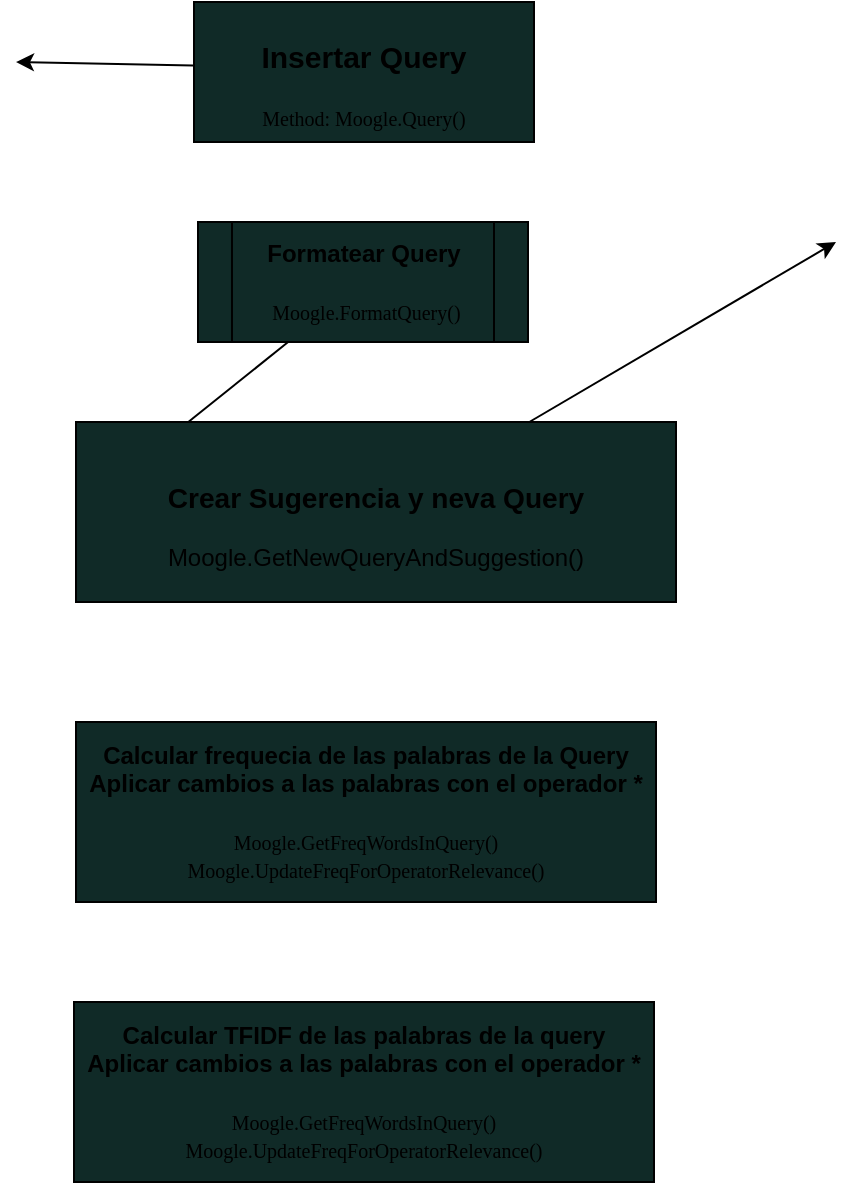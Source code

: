 <mxfile>
    <diagram id="vh_8QeGLl6f2qPdF1J0y" name="Flujo general">
        <mxGraphModel dx="873" dy="442" grid="1" gridSize="10" guides="1" tooltips="1" connect="1" arrows="1" fold="1" page="1" pageScale="1" pageWidth="827" pageHeight="1169" background="#ffffff" math="0" shadow="0">
            <root>
                <mxCell id="0"/>
                <mxCell id="1" parent="0"/>
                <mxCell id="22" style="edgeStyle=none;html=1;exitX=1;exitY=0.5;exitDx=0;exitDy=0;" parent="1" source="2" edge="1">
                    <mxGeometry relative="1" as="geometry">
                        <mxPoint x="240" y="60" as="targetPoint"/>
                    </mxGeometry>
                </mxCell>
                <mxCell id="2" value="&lt;h3&gt;&lt;font style=&quot;font-size: 15px&quot;&gt;Insertar Query&lt;/font&gt;&lt;/h3&gt;&lt;font style=&quot;font-size: 10px&quot; face=&quot;Georgia&quot;&gt;Method: Moogle.Query()&lt;/font&gt;" style="rounded=0;whiteSpace=wrap;html=1;fillColor=#102A27;" parent="1" vertex="1">
                    <mxGeometry x="329" y="30" width="170" height="70" as="geometry"/>
                </mxCell>
                <mxCell id="23" style="edgeStyle=none;html=1;entryX=0;entryY=0.5;entryDx=0;entryDy=0;" parent="1" source="3" target="12" edge="1">
                    <mxGeometry relative="1" as="geometry"/>
                </mxCell>
                <mxCell id="3" value="&lt;b&gt;Formatear Query&lt;/b&gt;&lt;br&gt;&lt;br&gt;&lt;font face=&quot;Georgia&quot; style=&quot;font-size: 10px&quot;&gt;&amp;nbsp;&lt;font&gt;Moogle.FormatQuery()&lt;/font&gt;&lt;/font&gt;" style="shape=process;whiteSpace=wrap;html=1;backgroundOutline=1;fillColor=#102A27;" parent="1" vertex="1">
                    <mxGeometry x="331" y="140" width="165" height="60" as="geometry"/>
                </mxCell>
                <mxCell id="42" style="edgeStyle=none;html=1;fontFamily=Georgia;fontSize=12;" parent="1" source="12" edge="1">
                    <mxGeometry relative="1" as="geometry">
                        <mxPoint x="650" y="150" as="targetPoint"/>
                    </mxGeometry>
                </mxCell>
                <mxCell id="12" value="&lt;h3&gt;Crear Sugerencia y neva Query&lt;/h3&gt;&lt;div&gt;Moogle.GetNewQueryAndSuggestion()&lt;/div&gt;" style="rounded=0;whiteSpace=wrap;html=1;fillColor=#102A27;" parent="1" vertex="1">
                    <mxGeometry x="270" y="240" width="300" height="90" as="geometry"/>
                </mxCell>
                <mxCell id="24" value="&lt;b&gt;Calcular frequecia de las palabras de la Query&lt;br&gt;Aplicar cambios a las palabras con el operador *&lt;br&gt;&lt;/b&gt;&lt;font style=&quot;font-size: 10px&quot; face=&quot;Georgia&quot;&gt;&lt;br&gt;Moogle.GetFreqWordsInQuery()&lt;br&gt;Moogle.UpdateFreqForOperatorRelevance()&lt;/font&gt;" style="rounded=0;whiteSpace=wrap;html=1;fillColor=#102A27;" parent="1" vertex="1">
                    <mxGeometry x="270" y="390" width="290" height="90" as="geometry"/>
                </mxCell>
                <mxCell id="45" value="&lt;b&gt;Calcular TFIDF de las palabras de la query&lt;br&gt;Aplicar cambios a las palabras con el operador *&lt;br&gt;&lt;/b&gt;&lt;font style=&quot;font-size: 10px&quot; face=&quot;Georgia&quot;&gt;&lt;br&gt;Moogle.GetFreqWordsInQuery()&lt;br&gt;Moogle.UpdateFreqForOperatorRelevance()&lt;/font&gt;" style="rounded=0;whiteSpace=wrap;html=1;fillColor=#102A27;" parent="1" vertex="1">
                    <mxGeometry x="269" y="530" width="290" height="90" as="geometry"/>
                </mxCell>
            </root>
        </mxGraphModel>
    </diagram>
    <diagram id="iNwbFbK7lCtSJP8T7RhE" name="NewQueryAndSuggestion">
        <mxGraphModel dx="873" dy="442" grid="1" gridSize="11" guides="1" tooltips="1" connect="1" arrows="1" fold="1" page="1" pageScale="1" pageWidth="827" pageHeight="1169" background="#ffffff" math="0" shadow="0">
            <root>
                <mxCell id="GsC38bFgl1hyJlKp3Ual-0"/>
                <mxCell id="GsC38bFgl1hyJlKp3Ual-1" parent="GsC38bFgl1hyJlKp3Ual-0"/>
                <mxCell id="GsC38bFgl1hyJlKp3Ual-15" style="edgeStyle=none;html=1;entryX=0.5;entryY=0;entryDx=0;entryDy=0;strokeColor=#000000;" parent="GsC38bFgl1hyJlKp3Ual-1" source="GsC38bFgl1hyJlKp3Ual-2" target="GsC38bFgl1hyJlKp3Ual-3" edge="1">
                    <mxGeometry relative="1" as="geometry"/>
                </mxCell>
                <mxCell id="GsC38bFgl1hyJlKp3Ual-2" value="&lt;b&gt;Query Formateada&lt;/b&gt;" style="ellipse;whiteSpace=wrap;html=1;fillColor=#1ba1e2;fontColor=#ffffff;strokeColor=#006EAF;" parent="GsC38bFgl1hyJlKp3Ual-1" vertex="1">
                    <mxGeometry x="330" y="11" width="120" height="80" as="geometry"/>
                </mxCell>
                <mxCell id="GsC38bFgl1hyJlKp3Ual-18" style="edgeStyle=none;html=1;entryX=0.503;entryY=0.1;entryDx=0;entryDy=0;entryPerimeter=0;fontColor=#CC0000;strokeColor=#000000;" parent="GsC38bFgl1hyJlKp3Ual-1" source="GsC38bFgl1hyJlKp3Ual-3" target="GsC38bFgl1hyJlKp3Ual-17" edge="1">
                    <mxGeometry relative="1" as="geometry"/>
                </mxCell>
                <mxCell id="GsC38bFgl1hyJlKp3Ual-3" value="Divido el string en partes picando por los espacios en blanco" style="shape=process;whiteSpace=wrap;html=1;backgroundOutline=1;fillColor=#1ba1e2;fontColor=#ffffff;strokeColor=#006EAF;" parent="GsC38bFgl1hyJlKp3Ual-1" vertex="1">
                    <mxGeometry x="330" y="121" width="120" height="71" as="geometry"/>
                </mxCell>
                <mxCell id="GsC38bFgl1hyJlKp3Ual-67" style="edgeStyle=none;html=1;entryX=-0.012;entryY=0.348;entryDx=0;entryDy=0;fontFamily=Helvetica;fontSize=12;fontColor=#ffffff;strokeColor=#000000;entryPerimeter=0;exitX=0.921;exitY=0.491;exitDx=0;exitDy=0;exitPerimeter=0;" parent="GsC38bFgl1hyJlKp3Ual-1" source="GsC38bFgl1hyJlKp3Ual-17" target="GsC38bFgl1hyJlKp3Ual-24" edge="1">
                    <mxGeometry relative="1" as="geometry"/>
                </mxCell>
                <mxCell id="GsC38bFgl1hyJlKp3Ual-17" value="Es una palabra u&amp;nbsp;operadores?" style="ellipse;shape=cloud;whiteSpace=wrap;html=1;fontColor=#ffffff;fillColor=#1ba1e2;strokeColor=#006EAF;" parent="GsC38bFgl1hyJlKp3Ual-1" vertex="1">
                    <mxGeometry x="330" y="209" width="120" height="80" as="geometry"/>
                </mxCell>
                <mxCell id="GsC38bFgl1hyJlKp3Ual-24" value="Add a la Sugerencia y a la nueva Query" style="whiteSpace=wrap;html=1;align=center;verticalAlign=middle;treeFolding=1;treeMoving=1;newEdgeStyle={&quot;edgeStyle&quot;:&quot;elbowEdgeStyle&quot;,&quot;startArrow&quot;:&quot;none&quot;,&quot;endArrow&quot;:&quot;none&quot;};fontColor=#ffffff;strokeColor=#2D7600;strokeWidth=2;fillColor=#60a917;" parent="GsC38bFgl1hyJlKp3Ual-1" vertex="1">
                    <mxGeometry x="616" y="229" width="100" height="60" as="geometry"/>
                </mxCell>
                <mxCell id="GsC38bFgl1hyJlKp3Ual-45" value="" style="endArrow=classic;html=1;fontSize=17;fontColor=#0E00CC;strokeColor=#000000;exitX=0.55;exitY=0.95;exitDx=0;exitDy=0;exitPerimeter=0;entryX=0.625;entryY=0.2;entryDx=0;entryDy=0;entryPerimeter=0;" parent="GsC38bFgl1hyJlKp3Ual-1" source="GsC38bFgl1hyJlKp3Ual-17" target="GsC38bFgl1hyJlKp3Ual-53" edge="1">
                    <mxGeometry relative="1" as="geometry">
                        <mxPoint x="397" y="289" as="sourcePoint"/>
                        <mxPoint x="264.2" y="333.5" as="targetPoint"/>
                        <Array as="points"/>
                    </mxGeometry>
                </mxCell>
                <mxCell id="GsC38bFgl1hyJlKp3Ual-46" value="PALABRA" style="edgeLabel;resizable=0;html=1;align=center;verticalAlign=middle;labelBackgroundColor=#FEFAFF;fontSize=17;fontColor=#0E00CC;strokeColor=default;strokeWidth=4;fillColor=#000000;" parent="GsC38bFgl1hyJlKp3Ual-45" connectable="0" vertex="1">
                    <mxGeometry relative="1" as="geometry">
                        <mxPoint x="-5" y="-3" as="offset"/>
                    </mxGeometry>
                </mxCell>
                <mxCell id="GsC38bFgl1hyJlKp3Ual-65" value="OPERADORES" style="edgeLabel;resizable=0;html=1;align=center;verticalAlign=middle;labelBackgroundColor=#FEFAFF;fontSize=17;fontColor=#0E00CC;strokeColor=default;strokeWidth=4;fillColor=#000000;" parent="GsC38bFgl1hyJlKp3Ual-45" connectable="0" vertex="1">
                    <mxGeometry relative="1" as="geometry">
                        <mxPoint x="122" y="-68" as="offset"/>
                    </mxGeometry>
                </mxCell>
                <mxCell id="GsC38bFgl1hyJlKp3Ual-70" value="POCAS APARICIONES" style="edgeLabel;resizable=0;html=1;align=center;verticalAlign=middle;labelBackgroundColor=#FEFAFF;fontSize=17;fontColor=#0E00CC;strokeColor=default;strokeWidth=4;fillColor=#000000;" parent="GsC38bFgl1hyJlKp3Ual-45" connectable="0" vertex="1">
                    <mxGeometry relative="1" as="geometry">
                        <mxPoint x="-219" y="218" as="offset"/>
                    </mxGeometry>
                </mxCell>
                <mxCell id="GsC38bFgl1hyJlKp3Ual-71" value="SI" style="edgeLabel;resizable=0;html=1;align=center;verticalAlign=middle;labelBackgroundColor=#FEFAFF;fontSize=17;fontColor=#0E00CC;strokeColor=default;strokeWidth=4;fillColor=#000000;" parent="GsC38bFgl1hyJlKp3Ual-45" connectable="0" vertex="1">
                    <mxGeometry relative="1" as="geometry">
                        <mxPoint x="-142" y="64" as="offset"/>
                    </mxGeometry>
                </mxCell>
                <mxCell id="GsC38bFgl1hyJlKp3Ual-72" value="NO" style="edgeLabel;resizable=0;html=1;align=center;verticalAlign=middle;labelBackgroundColor=#FEFAFF;fontSize=17;fontColor=#0E00CC;strokeColor=default;strokeWidth=4;fillColor=#000000;" parent="GsC38bFgl1hyJlKp3Ual-45" connectable="0" vertex="1">
                    <mxGeometry relative="1" as="geometry">
                        <mxPoint x="122" y="64" as="offset"/>
                    </mxGeometry>
                </mxCell>
                <mxCell id="GsC38bFgl1hyJlKp3Ual-53" value="Aparecen en los documentos?" style="ellipse;shape=cloud;whiteSpace=wrap;html=1;fontColor=#ffffff;fillColor=#60a917;strokeColor=#2D7600;" parent="GsC38bFgl1hyJlKp3Ual-1" vertex="1">
                    <mxGeometry x="319" y="341" width="120" height="80" as="geometry"/>
                </mxCell>
                <mxCell id="GsC38bFgl1hyJlKp3Ual-57" value="" style="endArrow=classic;html=1;fontFamily=Helvetica;fontSize=12;fontColor=#ffffff;strokeColor=#000000;entryX=0.5;entryY=0;entryDx=0;entryDy=0;" parent="GsC38bFgl1hyJlKp3Ual-1" edge="1">
                    <mxGeometry relative="1" as="geometry">
                        <mxPoint x="429" y="380.66" as="sourcePoint"/>
                        <mxPoint x="642.5" y="440.0" as="targetPoint"/>
                        <Array as="points">
                            <mxPoint x="644" y="381"/>
                        </Array>
                    </mxGeometry>
                </mxCell>
                <mxCell id="GsC38bFgl1hyJlKp3Ual-82" style="edgeStyle=none;html=1;entryX=0.5;entryY=0;entryDx=0;entryDy=0;fontFamily=Helvetica;fontSize=12;fontColor=#FFFFFF;strokeColor=#000000;" parent="GsC38bFgl1hyJlKp3Ual-1" source="GsC38bFgl1hyJlKp3Ual-60" target="GsC38bFgl1hyJlKp3Ual-80" edge="1">
                    <mxGeometry relative="1" as="geometry"/>
                </mxCell>
                <mxCell id="GsC38bFgl1hyJlKp3Ual-60" value="Adding word&amp;nbsp;a la nuevaQuery" style="rounded=0;whiteSpace=wrap;html=1;fontFamily=Helvetica;fontSize=12;fontColor=#ffffff;strokeColor=#006EAF;fillColor=#1ba1e2;" parent="GsC38bFgl1hyJlKp3Ual-1" vertex="1">
                    <mxGeometry x="584" y="440" width="120" height="33" as="geometry"/>
                </mxCell>
                <mxCell id="GsC38bFgl1hyJlKp3Ual-68" style="edgeStyle=none;html=1;fontFamily=Helvetica;fontSize=12;fontColor=#ffffff;strokeColor=#000000;" parent="GsC38bFgl1hyJlKp3Ual-1" source="GsC38bFgl1hyJlKp3Ual-61" edge="1">
                    <mxGeometry relative="1" as="geometry">
                        <mxPoint x="170" y="616" as="targetPoint"/>
                    </mxGeometry>
                </mxCell>
                <mxCell id="GsC38bFgl1hyJlKp3Ual-61" value="Adding word&amp;nbsp;a la nueva Query" style="rounded=0;whiteSpace=wrap;html=1;fontFamily=Helvetica;fontSize=12;fontColor=#ffffff;strokeColor=#006EAF;fillColor=#1ba1e2;" parent="GsC38bFgl1hyJlKp3Ual-1" vertex="1">
                    <mxGeometry x="110" y="440" width="120" height="33" as="geometry"/>
                </mxCell>
                <mxCell id="GsC38bFgl1hyJlKp3Ual-62" value="" style="endArrow=classic;html=1;fontFamily=Helvetica;fontSize=12;fontColor=#ffffff;strokeColor=#000000;entryX=0.5;entryY=0;entryDx=0;entryDy=0;" parent="GsC38bFgl1hyJlKp3Ual-1" source="GsC38bFgl1hyJlKp3Ual-53" edge="1">
                    <mxGeometry relative="1" as="geometry">
                        <mxPoint x="-44" y="380.66" as="sourcePoint"/>
                        <mxPoint x="169.5" y="440" as="targetPoint"/>
                        <Array as="points">
                            <mxPoint x="170" y="381"/>
                        </Array>
                    </mxGeometry>
                </mxCell>
                <mxCell id="GsC38bFgl1hyJlKp3Ual-74" style="edgeStyle=none;html=1;fontFamily=Helvetica;fontSize=12;fontColor=#ffffff;strokeColor=#000000;" parent="GsC38bFgl1hyJlKp3Ual-1" source="GsC38bFgl1hyJlKp3Ual-73" edge="1">
                    <mxGeometry relative="1" as="geometry">
                        <mxPoint x="170" y="748" as="targetPoint"/>
                    </mxGeometry>
                </mxCell>
                <mxCell id="GsC38bFgl1hyJlKp3Ual-73" value="Busco Sinonimos en la base de datos" style="shape=process;whiteSpace=wrap;html=1;backgroundOutline=1;fontFamily=Helvetica;fontSize=12;fontColor=#ffffff;strokeColor=#A50040;fillColor=#d80073;" parent="GsC38bFgl1hyJlKp3Ual-1" vertex="1">
                    <mxGeometry x="110" y="616" width="120" height="66" as="geometry"/>
                </mxCell>
                <mxCell id="GsC38bFgl1hyJlKp3Ual-76" value="&lt;font color=&quot;#ffffff&quot;&gt;Añado sinonimos a la nueva Query&lt;/font&gt;" style="ellipse;whiteSpace=wrap;html=1;fontFamily=Helvetica;fontSize=12;fontColor=#000000;strokeColor=#BD7000;fillColor=#f0a30a;" parent="GsC38bFgl1hyJlKp3Ual-1" vertex="1">
                    <mxGeometry x="110" y="748" width="120" height="80" as="geometry"/>
                </mxCell>
                <mxCell id="GsC38bFgl1hyJlKp3Ual-79" value="" style="endArrow=classic;html=1;fontFamily=Helvetica;fontSize=12;fontColor=#FFFFFF;strokeColor=#000000;entryX=1;entryY=0.5;entryDx=0;entryDy=0;" parent="GsC38bFgl1hyJlKp3Ual-1" target="GsC38bFgl1hyJlKp3Ual-73" edge="1">
                    <mxGeometry width="50" height="50" relative="1" as="geometry">
                        <mxPoint x="627" y="473" as="sourcePoint"/>
                        <mxPoint x="479" y="627" as="targetPoint"/>
                    </mxGeometry>
                </mxCell>
                <mxCell id="GsC38bFgl1hyJlKp3Ual-83" style="edgeStyle=none;html=1;entryX=0.5;entryY=0;entryDx=0;entryDy=0;fontFamily=Helvetica;fontSize=12;fontColor=#FFFFFF;strokeColor=#000000;" parent="GsC38bFgl1hyJlKp3Ual-1" source="GsC38bFgl1hyJlKp3Ual-80" target="GsC38bFgl1hyJlKp3Ual-81" edge="1">
                    <mxGeometry relative="1" as="geometry"/>
                </mxCell>
                <mxCell id="GsC38bFgl1hyJlKp3Ual-80" value="Comprobar si esta mal escrita" style="shape=process;whiteSpace=wrap;html=1;backgroundOutline=1;fontFamily=Helvetica;fontSize=12;fontColor=#ffffff;strokeColor=#A50040;fillColor=#d80073;" parent="GsC38bFgl1hyJlKp3Ual-1" vertex="1">
                    <mxGeometry x="584" y="528" width="120" height="66" as="geometry"/>
                </mxCell>
                <mxCell id="GsC38bFgl1hyJlKp3Ual-81" value="&lt;font color=&quot;#ffffff&quot;&gt;Add word de menos transformaciones a la Sugerencia&lt;/font&gt;" style="ellipse;whiteSpace=wrap;html=1;fontFamily=Helvetica;fontSize=12;fontColor=#000000;strokeColor=#BD7000;fillColor=#f0a30a;" parent="GsC38bFgl1hyJlKp3Ual-1" vertex="1">
                    <mxGeometry x="584" y="660" width="120" height="80" as="geometry"/>
                </mxCell>
            </root>
        </mxGraphModel>
    </diagram>
</mxfile>